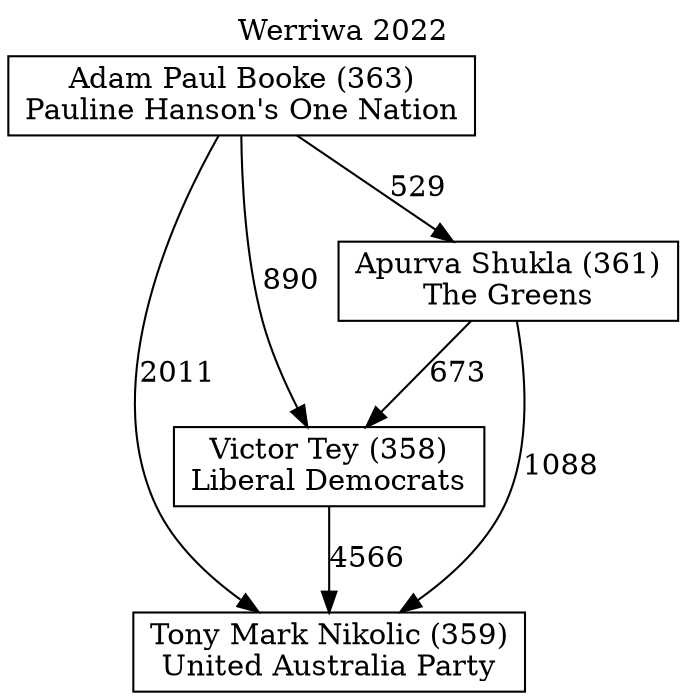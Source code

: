 // House preference flow
digraph "Tony Mark Nikolic (359)_Werriwa_2022" {
	graph [label="Werriwa 2022" labelloc=t mclimit=10]
	node [shape=box]
	"Tony Mark Nikolic (359)" [label="Tony Mark Nikolic (359)
United Australia Party"]
	"Victor Tey (358)" [label="Victor Tey (358)
Liberal Democrats"]
	"Apurva Shukla (361)" [label="Apurva Shukla (361)
The Greens"]
	"Adam Paul Booke (363)" [label="Adam Paul Booke (363)
Pauline Hanson's One Nation"]
	"Victor Tey (358)" -> "Tony Mark Nikolic (359)" [label=4566]
	"Apurva Shukla (361)" -> "Victor Tey (358)" [label=673]
	"Adam Paul Booke (363)" -> "Apurva Shukla (361)" [label=529]
	"Apurva Shukla (361)" -> "Tony Mark Nikolic (359)" [label=1088]
	"Adam Paul Booke (363)" -> "Tony Mark Nikolic (359)" [label=2011]
	"Adam Paul Booke (363)" -> "Victor Tey (358)" [label=890]
}
